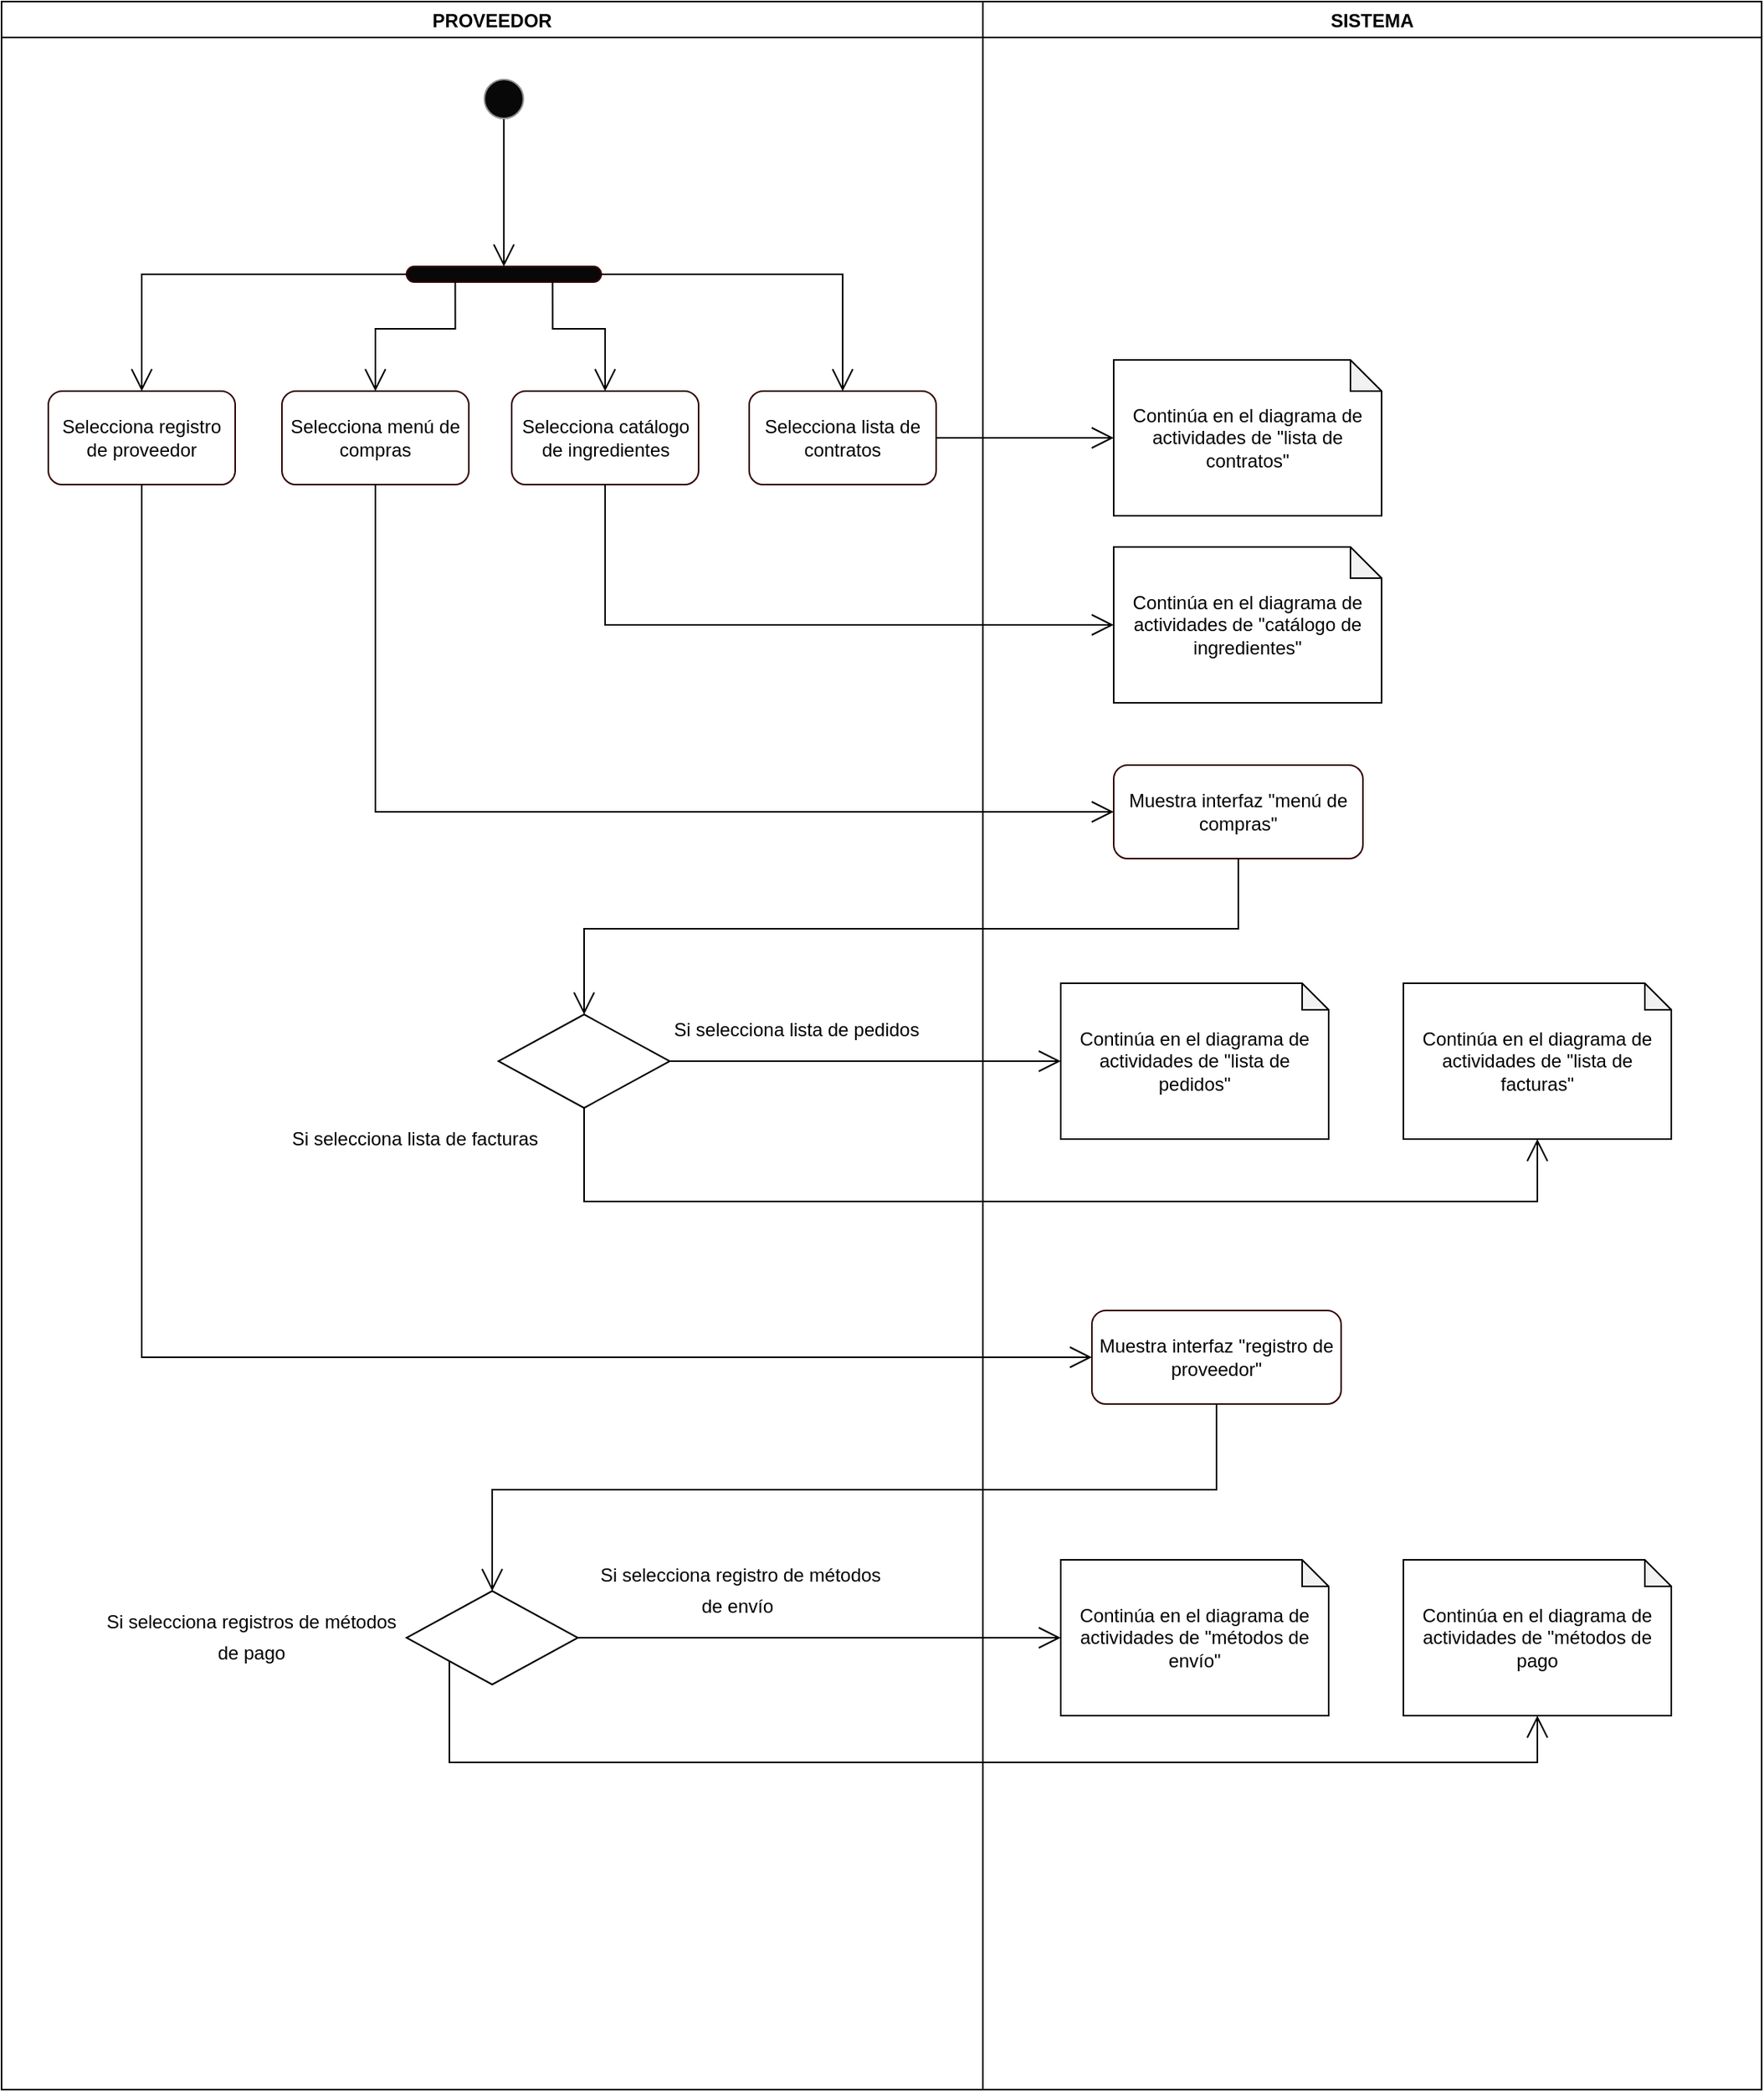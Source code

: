 <mxfile version="13.2.3" type="device"><diagram id="GhrjB7Ys_3LyExJsBIRz" name="Page-1"><mxGraphModel dx="920" dy="6656" grid="1" gridSize="10" guides="1" tooltips="1" connect="1" arrows="1" fold="1" page="1" pageScale="1" pageWidth="827" pageHeight="1169" math="0" shadow="0"><root><mxCell id="0"/><mxCell id="1" parent="0"/><mxCell id="mpp5Yp862WlXNTmVlUe_-2" value="PROVEEDOR" style="swimlane;gradientColor=none;" parent="1" vertex="1"><mxGeometry x="40" y="-5770" width="630" height="1340" as="geometry"/></mxCell><mxCell id="mpp5Yp862WlXNTmVlUe_-3" style="edgeStyle=orthogonalEdgeStyle;rounded=0;orthogonalLoop=1;jettySize=auto;html=1;entryX=0.5;entryY=0;entryDx=0;entryDy=0;endSize=12;endArrow=open;endFill=0;" parent="mpp5Yp862WlXNTmVlUe_-2" source="mpp5Yp862WlXNTmVlUe_-4" target="mpp5Yp862WlXNTmVlUe_-5" edge="1"><mxGeometry relative="1" as="geometry"/></mxCell><mxCell id="mpp5Yp862WlXNTmVlUe_-4" value="" style="ellipse;whiteSpace=wrap;html=1;aspect=fixed;strokeColor=#919191;fillColor=#080808;gradientColor=none;" parent="mpp5Yp862WlXNTmVlUe_-2" vertex="1"><mxGeometry x="310" y="50" width="25" height="25" as="geometry"/></mxCell><mxCell id="mpp5Yp862WlXNTmVlUe_-5" value="" style="rounded=1;whiteSpace=wrap;html=1;strokeColor=#330000;fillColor=#080808;gradientColor=none;arcSize=50;" parent="mpp5Yp862WlXNTmVlUe_-2" vertex="1"><mxGeometry x="260" y="170" width="125" height="10" as="geometry"/></mxCell><mxCell id="mpp5Yp862WlXNTmVlUe_-6" style="edgeStyle=orthogonalEdgeStyle;rounded=0;orthogonalLoop=1;jettySize=auto;html=1;exitX=0.5;exitY=0;exitDx=0;exitDy=0;entryX=0;entryY=0.5;entryDx=0;entryDy=0;endArrow=none;endFill=0;endSize=12;startArrow=open;startFill=0;targetPerimeterSpacing=0;startSize=12;" parent="mpp5Yp862WlXNTmVlUe_-2" source="mpp5Yp862WlXNTmVlUe_-7" target="mpp5Yp862WlXNTmVlUe_-5" edge="1"><mxGeometry relative="1" as="geometry"/></mxCell><mxCell id="mpp5Yp862WlXNTmVlUe_-7" value="Selecciona registro de proveedor" style="rounded=1;whiteSpace=wrap;html=1;strokeColor=#330000;fillColor=#FFFFFF;gradientColor=none;" parent="mpp5Yp862WlXNTmVlUe_-2" vertex="1"><mxGeometry x="30" y="250" width="120" height="60" as="geometry"/></mxCell><mxCell id="mpp5Yp862WlXNTmVlUe_-62" style="edgeStyle=orthogonalEdgeStyle;rounded=0;orthogonalLoop=1;jettySize=auto;html=1;exitX=0.5;exitY=0;exitDx=0;exitDy=0;entryX=0.25;entryY=1;entryDx=0;entryDy=0;endArrow=none;endFill=0;startArrow=open;startFill=0;sourcePerimeterSpacing=0;startSize=12;" parent="mpp5Yp862WlXNTmVlUe_-2" source="mpp5Yp862WlXNTmVlUe_-8" target="mpp5Yp862WlXNTmVlUe_-5" edge="1"><mxGeometry relative="1" as="geometry"/></mxCell><mxCell id="mpp5Yp862WlXNTmVlUe_-8" value="Selecciona menú de compras" style="rounded=1;whiteSpace=wrap;html=1;strokeColor=#330000;fillColor=#FFFFFF;gradientColor=none;" parent="mpp5Yp862WlXNTmVlUe_-2" vertex="1"><mxGeometry x="180" y="250" width="120" height="60" as="geometry"/></mxCell><mxCell id="mpp5Yp862WlXNTmVlUe_-9" style="edgeStyle=orthogonalEdgeStyle;rounded=0;orthogonalLoop=1;jettySize=auto;html=1;exitX=0.5;exitY=0;exitDx=0;exitDy=0;entryX=0.75;entryY=1;entryDx=0;entryDy=0;startArrow=open;startFill=0;startSize=12;endArrow=none;endFill=0;endSize=12;targetPerimeterSpacing=0;" parent="mpp5Yp862WlXNTmVlUe_-2" source="mpp5Yp862WlXNTmVlUe_-10" target="mpp5Yp862WlXNTmVlUe_-5" edge="1"><mxGeometry relative="1" as="geometry"/></mxCell><mxCell id="mpp5Yp862WlXNTmVlUe_-10" value="Selecciona catálogo de ingredientes" style="rounded=1;whiteSpace=wrap;html=1;strokeColor=#330000;fillColor=#FFFFFF;gradientColor=none;" parent="mpp5Yp862WlXNTmVlUe_-2" vertex="1"><mxGeometry x="327.5" y="250" width="120" height="60" as="geometry"/></mxCell><mxCell id="mpp5Yp862WlXNTmVlUe_-11" style="edgeStyle=orthogonalEdgeStyle;rounded=0;orthogonalLoop=1;jettySize=auto;html=1;exitX=0.5;exitY=0;exitDx=0;exitDy=0;entryX=1;entryY=0.5;entryDx=0;entryDy=0;startArrow=open;startFill=0;startSize=12;endArrow=none;endFill=0;endSize=12;targetPerimeterSpacing=0;" parent="mpp5Yp862WlXNTmVlUe_-2" source="mpp5Yp862WlXNTmVlUe_-12" target="mpp5Yp862WlXNTmVlUe_-5" edge="1"><mxGeometry relative="1" as="geometry"/></mxCell><mxCell id="mpp5Yp862WlXNTmVlUe_-12" value="Selecciona lista de contratos" style="rounded=1;whiteSpace=wrap;html=1;strokeColor=#330000;fillColor=#FFFFFF;gradientColor=none;" parent="mpp5Yp862WlXNTmVlUe_-2" vertex="1"><mxGeometry x="480" y="250" width="120" height="60" as="geometry"/></mxCell><mxCell id="yuWe1R-eChrn9Sd4ItM9-2" value="" style="rhombus;whiteSpace=wrap;html=1;" vertex="1" parent="mpp5Yp862WlXNTmVlUe_-2"><mxGeometry x="260" y="1020" width="110" height="60" as="geometry"/></mxCell><mxCell id="yuWe1R-eChrn9Sd4ItM9-18" value="" style="group" vertex="1" connectable="0" parent="mpp5Yp862WlXNTmVlUe_-2"><mxGeometry x="60" y="1030" width="200" height="40" as="geometry"/></mxCell><mxCell id="yuWe1R-eChrn9Sd4ItM9-9" value="Si selecciona registros de métodos" style="text;html=1;align=center;verticalAlign=middle;resizable=0;points=[];autosize=1;" vertex="1" parent="yuWe1R-eChrn9Sd4ItM9-18"><mxGeometry width="200" height="20" as="geometry"/></mxCell><mxCell id="yuWe1R-eChrn9Sd4ItM9-12" value="de pago" style="text;html=1;align=center;verticalAlign=middle;resizable=0;points=[];autosize=1;" vertex="1" parent="yuWe1R-eChrn9Sd4ItM9-18"><mxGeometry x="70" y="20" width="60" height="20" as="geometry"/></mxCell><mxCell id="yuWe1R-eChrn9Sd4ItM9-19" value="" style="group" vertex="1" connectable="0" parent="mpp5Yp862WlXNTmVlUe_-2"><mxGeometry x="374" y="1000" width="200" height="40" as="geometry"/></mxCell><mxCell id="yuWe1R-eChrn9Sd4ItM9-10" value="Si selecciona registro de métodos" style="text;html=1;align=center;verticalAlign=middle;resizable=0;points=[];autosize=1;" vertex="1" parent="yuWe1R-eChrn9Sd4ItM9-19"><mxGeometry width="200" height="20" as="geometry"/></mxCell><mxCell id="yuWe1R-eChrn9Sd4ItM9-11" value="de envío" style="text;html=1;align=center;verticalAlign=middle;resizable=0;points=[];autosize=1;" vertex="1" parent="yuWe1R-eChrn9Sd4ItM9-19"><mxGeometry x="67.5" y="20" width="60" height="20" as="geometry"/></mxCell><mxCell id="yuWe1R-eChrn9Sd4ItM9-20" value="" style="rhombus;whiteSpace=wrap;html=1;" vertex="1" parent="mpp5Yp862WlXNTmVlUe_-2"><mxGeometry x="319" y="650" width="110" height="60" as="geometry"/></mxCell><mxCell id="yuWe1R-eChrn9Sd4ItM9-28" value="Si selecciona lista de facturas" style="text;html=1;align=center;verticalAlign=middle;resizable=0;points=[];autosize=1;" vertex="1" parent="mpp5Yp862WlXNTmVlUe_-2"><mxGeometry x="180" y="720" width="170" height="20" as="geometry"/></mxCell><mxCell id="yuWe1R-eChrn9Sd4ItM9-29" value="Si selecciona lista de pedidos" style="text;html=1;align=center;verticalAlign=middle;resizable=0;points=[];autosize=1;" vertex="1" parent="mpp5Yp862WlXNTmVlUe_-2"><mxGeometry x="425" y="650" width="170" height="20" as="geometry"/></mxCell><mxCell id="mpp5Yp862WlXNTmVlUe_-38" value="SISTEMA" style="swimlane;gradientColor=none;" parent="1" vertex="1"><mxGeometry x="670" y="-5770" width="500" height="1340" as="geometry"/></mxCell><mxCell id="mpp5Yp862WlXNTmVlUe_-76" value="Continúa en el diagrama de actividades de &quot;lista de contratos&quot;" style="shape=note;whiteSpace=wrap;html=1;backgroundOutline=1;darkOpacity=0.05;size=20;" parent="mpp5Yp862WlXNTmVlUe_-38" vertex="1"><mxGeometry x="84" y="230" width="172" height="100" as="geometry"/></mxCell><mxCell id="mpp5Yp862WlXNTmVlUe_-75" value="Continúa en el diagrama de actividades de &quot;catálogo de ingredientes&quot;" style="shape=note;whiteSpace=wrap;html=1;backgroundOutline=1;darkOpacity=0.05;size=20;" parent="mpp5Yp862WlXNTmVlUe_-38" vertex="1"><mxGeometry x="84" y="350" width="172" height="100" as="geometry"/></mxCell><mxCell id="yuWe1R-eChrn9Sd4ItM9-1" value="Muestra interfaz &quot;registro de proveedor&quot;" style="rounded=1;whiteSpace=wrap;html=1;strokeColor=#330000;fillColor=#FFFFFF;gradientColor=none;" vertex="1" parent="mpp5Yp862WlXNTmVlUe_-38"><mxGeometry x="70" y="840" width="160" height="60" as="geometry"/></mxCell><mxCell id="mpp5Yp862WlXNTmVlUe_-73" value="Continúa en el diagrama de actividades de &quot;métodos de envío&quot;" style="shape=note;whiteSpace=wrap;html=1;backgroundOutline=1;darkOpacity=0.05;size=17;" parent="mpp5Yp862WlXNTmVlUe_-38" vertex="1"><mxGeometry x="50" y="1000" width="172" height="100" as="geometry"/></mxCell><mxCell id="yuWe1R-eChrn9Sd4ItM9-6" value="Continúa en el diagrama de actividades de &quot;métodos de pago" style="shape=note;whiteSpace=wrap;html=1;backgroundOutline=1;darkOpacity=0.05;size=17;" vertex="1" parent="mpp5Yp862WlXNTmVlUe_-38"><mxGeometry x="270" y="1000" width="172" height="100" as="geometry"/></mxCell><mxCell id="yuWe1R-eChrn9Sd4ItM9-13" value="Muestra interfaz &quot;menú de compras&quot;" style="rounded=1;whiteSpace=wrap;html=1;strokeColor=#330000;fillColor=#FFFFFF;gradientColor=none;" vertex="1" parent="mpp5Yp862WlXNTmVlUe_-38"><mxGeometry x="84" y="490" width="160" height="60" as="geometry"/></mxCell><mxCell id="yuWe1R-eChrn9Sd4ItM9-22" value="Continúa en el diagrama de actividades de &quot;lista de pedidos&quot;" style="shape=note;whiteSpace=wrap;html=1;backgroundOutline=1;darkOpacity=0.05;size=17;" vertex="1" parent="mpp5Yp862WlXNTmVlUe_-38"><mxGeometry x="50" y="630" width="172" height="100" as="geometry"/></mxCell><mxCell id="yuWe1R-eChrn9Sd4ItM9-23" value="Continúa en el diagrama de actividades de &quot;lista de facturas&quot;" style="shape=note;whiteSpace=wrap;html=1;backgroundOutline=1;darkOpacity=0.05;size=17;" vertex="1" parent="mpp5Yp862WlXNTmVlUe_-38"><mxGeometry x="270" y="630" width="172" height="100" as="geometry"/></mxCell><mxCell id="mpp5Yp862WlXNTmVlUe_-85" style="edgeStyle=orthogonalEdgeStyle;rounded=0;orthogonalLoop=1;jettySize=auto;html=1;exitX=0;exitY=0.5;exitDx=0;exitDy=0;exitPerimeter=0;entryX=1;entryY=0.5;entryDx=0;entryDy=0;startArrow=open;startFill=0;startSize=12;sourcePerimeterSpacing=0;endArrow=none;endFill=0;" parent="1" source="mpp5Yp862WlXNTmVlUe_-76" target="mpp5Yp862WlXNTmVlUe_-12" edge="1"><mxGeometry relative="1" as="geometry"/></mxCell><mxCell id="mpp5Yp862WlXNTmVlUe_-86" style="edgeStyle=orthogonalEdgeStyle;rounded=0;orthogonalLoop=1;jettySize=auto;html=1;startArrow=open;startFill=0;startSize=12;sourcePerimeterSpacing=0;endArrow=none;endFill=0;exitX=0;exitY=0.5;exitDx=0;exitDy=0;" parent="1" source="yuWe1R-eChrn9Sd4ItM9-1" target="mpp5Yp862WlXNTmVlUe_-7" edge="1"><mxGeometry relative="1" as="geometry"><mxPoint x="650" y="-5070" as="sourcePoint"/></mxGeometry></mxCell><mxCell id="mpp5Yp862WlXNTmVlUe_-87" style="edgeStyle=orthogonalEdgeStyle;rounded=0;orthogonalLoop=1;jettySize=auto;html=1;entryX=0.5;entryY=1;entryDx=0;entryDy=0;startArrow=open;startFill=0;startSize=12;sourcePerimeterSpacing=0;endArrow=none;endFill=0;exitX=0;exitY=0.5;exitDx=0;exitDy=0;" parent="1" source="yuWe1R-eChrn9Sd4ItM9-13" target="mpp5Yp862WlXNTmVlUe_-8" edge="1"><mxGeometry relative="1" as="geometry"><mxPoint x="710" y="-5250" as="sourcePoint"/></mxGeometry></mxCell><mxCell id="mpp5Yp862WlXNTmVlUe_-88" style="edgeStyle=orthogonalEdgeStyle;rounded=0;orthogonalLoop=1;jettySize=auto;html=1;exitX=0;exitY=0.5;exitDx=0;exitDy=0;exitPerimeter=0;entryX=0.5;entryY=1;entryDx=0;entryDy=0;startArrow=open;startFill=0;startSize=12;sourcePerimeterSpacing=0;endArrow=none;endFill=0;" parent="1" source="mpp5Yp862WlXNTmVlUe_-75" target="mpp5Yp862WlXNTmVlUe_-10" edge="1"><mxGeometry relative="1" as="geometry"/></mxCell><mxCell id="yuWe1R-eChrn9Sd4ItM9-5" style="edgeStyle=orthogonalEdgeStyle;rounded=0;orthogonalLoop=1;jettySize=auto;html=1;exitX=0.5;exitY=1;exitDx=0;exitDy=0;entryX=0.5;entryY=0;entryDx=0;entryDy=0;endArrow=open;endFill=0;endSize=12;" edge="1" parent="1" source="yuWe1R-eChrn9Sd4ItM9-1" target="yuWe1R-eChrn9Sd4ItM9-2"><mxGeometry relative="1" as="geometry"/></mxCell><mxCell id="yuWe1R-eChrn9Sd4ItM9-21" style="edgeStyle=orthogonalEdgeStyle;rounded=0;orthogonalLoop=1;jettySize=auto;html=1;exitX=0.5;exitY=1;exitDx=0;exitDy=0;endArrow=open;endFill=0;endSize=12;" edge="1" parent="1" source="yuWe1R-eChrn9Sd4ItM9-13" target="yuWe1R-eChrn9Sd4ItM9-20"><mxGeometry relative="1" as="geometry"/></mxCell><mxCell id="yuWe1R-eChrn9Sd4ItM9-24" style="edgeStyle=orthogonalEdgeStyle;rounded=0;orthogonalLoop=1;jettySize=auto;html=1;exitX=1;exitY=0.5;exitDx=0;exitDy=0;entryX=0;entryY=0.5;entryDx=0;entryDy=0;entryPerimeter=0;endArrow=open;endFill=0;endSize=12;" edge="1" parent="1" source="yuWe1R-eChrn9Sd4ItM9-2" target="mpp5Yp862WlXNTmVlUe_-73"><mxGeometry relative="1" as="geometry"/></mxCell><mxCell id="yuWe1R-eChrn9Sd4ItM9-25" style="edgeStyle=orthogonalEdgeStyle;rounded=0;orthogonalLoop=1;jettySize=auto;html=1;exitX=0;exitY=1;exitDx=0;exitDy=0;entryX=0.5;entryY=1;entryDx=0;entryDy=0;entryPerimeter=0;endArrow=open;endFill=0;endSize=12;" edge="1" parent="1" source="yuWe1R-eChrn9Sd4ItM9-2" target="yuWe1R-eChrn9Sd4ItM9-6"><mxGeometry relative="1" as="geometry"><Array as="points"><mxPoint x="328" y="-4640"/><mxPoint x="1026" y="-4640"/></Array></mxGeometry></mxCell><mxCell id="yuWe1R-eChrn9Sd4ItM9-26" style="edgeStyle=orthogonalEdgeStyle;rounded=0;orthogonalLoop=1;jettySize=auto;html=1;exitX=1;exitY=0.5;exitDx=0;exitDy=0;entryX=0;entryY=0.5;entryDx=0;entryDy=0;entryPerimeter=0;endArrow=open;endFill=0;endSize=12;" edge="1" parent="1" source="yuWe1R-eChrn9Sd4ItM9-20" target="yuWe1R-eChrn9Sd4ItM9-22"><mxGeometry relative="1" as="geometry"/></mxCell><mxCell id="yuWe1R-eChrn9Sd4ItM9-27" style="edgeStyle=orthogonalEdgeStyle;rounded=0;orthogonalLoop=1;jettySize=auto;html=1;exitX=0.5;exitY=1;exitDx=0;exitDy=0;entryX=0.5;entryY=1;entryDx=0;entryDy=0;entryPerimeter=0;endArrow=open;endFill=0;endSize=12;" edge="1" parent="1" source="yuWe1R-eChrn9Sd4ItM9-20" target="yuWe1R-eChrn9Sd4ItM9-23"><mxGeometry relative="1" as="geometry"><Array as="points"><mxPoint x="414" y="-5000"/><mxPoint x="1026" y="-5000"/></Array></mxGeometry></mxCell></root></mxGraphModel></diagram></mxfile>